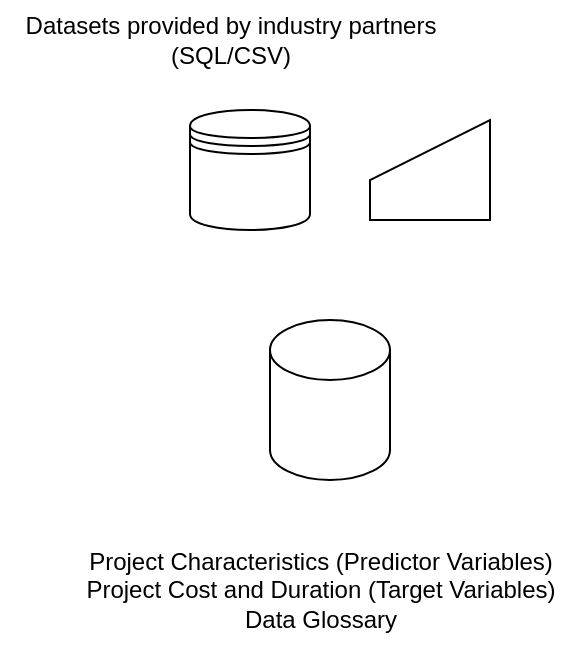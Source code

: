 <mxfile version="23.1.1" type="github">
  <diagram name="Page-1" id="c7488fd3-1785-93aa-aadb-54a6760d102a">
    <mxGraphModel dx="1002" dy="577" grid="1" gridSize="10" guides="1" tooltips="1" connect="1" arrows="1" fold="1" page="1" pageScale="1" pageWidth="1100" pageHeight="850" background="none" math="0" shadow="0">
      <root>
        <mxCell id="0" />
        <mxCell id="1" parent="0" />
        <mxCell id="yL8Y23ndC1ePSWJtt0TE-1" value="" style="shape=manualInput;whiteSpace=wrap;html=1;" vertex="1" parent="1">
          <mxGeometry x="190" y="180" width="60" height="50" as="geometry" />
        </mxCell>
        <mxCell id="yL8Y23ndC1ePSWJtt0TE-2" value="" style="shape=datastore;whiteSpace=wrap;html=1;" vertex="1" parent="1">
          <mxGeometry x="100" y="175" width="60" height="60" as="geometry" />
        </mxCell>
        <mxCell id="yL8Y23ndC1ePSWJtt0TE-3" value="" style="shape=cylinder3;whiteSpace=wrap;html=1;boundedLbl=1;backgroundOutline=1;size=15;" vertex="1" parent="1">
          <mxGeometry x="140" y="280" width="60" height="80" as="geometry" />
        </mxCell>
        <mxCell id="yL8Y23ndC1ePSWJtt0TE-4" value="Datasets provided by industry partners&lt;br&gt;(SQL/CSV)" style="text;html=1;align=center;verticalAlign=middle;resizable=0;points=[];autosize=1;strokeColor=none;fillColor=none;" vertex="1" parent="1">
          <mxGeometry x="5" y="120" width="230" height="40" as="geometry" />
        </mxCell>
        <mxCell id="yL8Y23ndC1ePSWJtt0TE-5" value="Project Characteristics (Predictor Variables)&lt;br&gt;Project Cost and Duration (Target Variables)&lt;br&gt;Data Glossary" style="text;html=1;align=center;verticalAlign=middle;resizable=0;points=[];autosize=1;strokeColor=none;fillColor=none;" vertex="1" parent="1">
          <mxGeometry x="35" y="385" width="260" height="60" as="geometry" />
        </mxCell>
      </root>
    </mxGraphModel>
  </diagram>
</mxfile>
